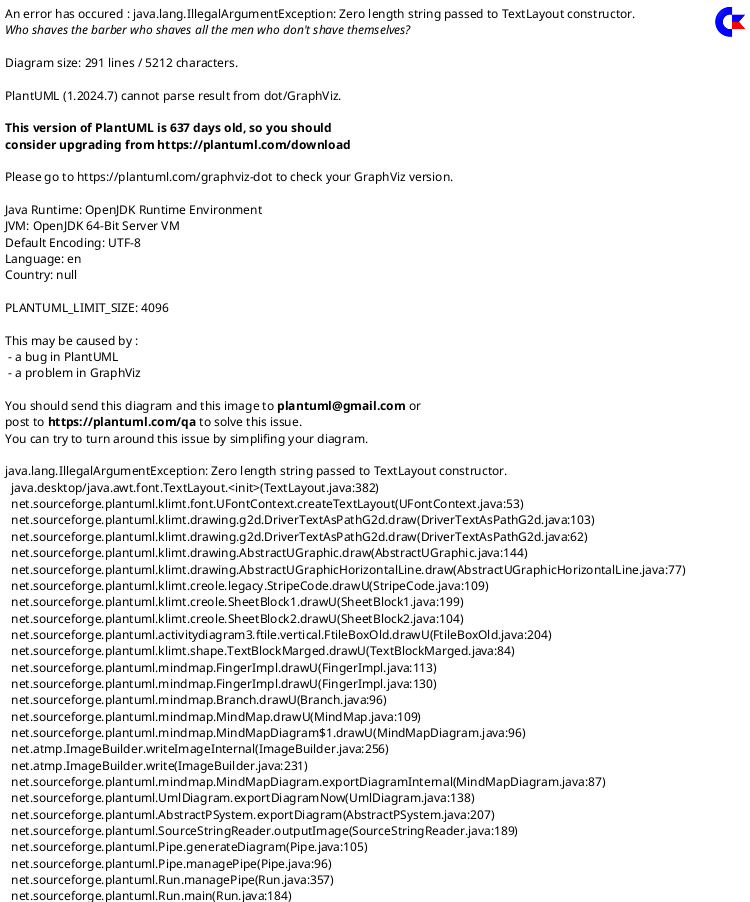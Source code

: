 @startmindmap
scale max 850 width
* Substrate Tutorials
**:Get started [[#get-started jump]]
<code>

开始接触Substrate基础内容
</code>;
*** Build a local blockchain [[#build-a-local-blockchain jump]]
****:前置条件
<code>

1. 有良好的互联网连接并可以访问本地计算机上的 shell 终端。
2. 您相当(generally)熟悉软件开发并使用命令行界面。
3. 相当熟悉区块链和智能合约平台。
4. 你已经安装了 Rust 并按照安装中的描述设置了你的开发环境。
</code>;
****:目标内容
<code>

1. 下载链端模版和前端模版
- substrate-node-template
- substrate-front-end-template
2. 启动节点、启动前端查看
3. 在前端进行转账操作
</code>;
***:Simulate a network [[#simulate-a-network jump]]
<code>

本教程提供了有关如何使用一组认证
私有验证器启动私有区块链网络的基本介绍。

Substrate节点模板使用认证共识模型，
将块生产限制为授权账户轮换列表。
授权账户（认证机构）负责以循环方式创建区块。

在本教程中将通过使用两个预定义的帐户
作为认证机制，使节点能够生成块，
以此来了解权限共识模型在实践中的工作原理。

在这个模拟网络中，两个节点使用不同的
帐户和密钥启动，但在单台计算机上运行。
</code>;
****:前置条件
<code>

完成上一节课
1. 安装Rust和Rust工具链，为Substrate 开发配置了环境。
2. 已完成构建本地区块链并在本地安装Substrate节点模板。
3. 熟悉软件开发和使用命令行界面。
4. 熟悉区块链和智能合约平台。
</code>;
****:目标内容
<code>

1. 使用预定义的帐户启动区块链节点。
2. 了解用于启动节点的关键命令行选项。
3. 确定节点是否正在运行并产生块。
4. 将第二个节点连接到正在运行的网络。
5. 验证对等计算机(peer computers)产生并最终确定块。
</code>;
*** Add trusted nodes [[#add-trusted-nodes jump]]
****:前置条件
<code>

完成上一节课
</code>;
****:目标内容
<code>

1. 生成用作网络授权的密钥对。
2. 创建自定义链规范文件。
3. 启动一个私有的两节点区块链网络。
</code>;
*** Authorize specific nodes [[#authorize-specific-nodes jump]]
****:前置条件
<code>

1. 完成上一节课
2. 熟悉libp2p
</code>;
***** [[https://wiki.polkadot.network/docs/faq#networking libp2p]]
****:目标内容
<code>

1. 检查并编译节点模板。
2. 将节点授权托盘(pallet)添加到节点模板运行时。
3. 启动多个节点并授权新节点加入。
</code>;
*** monitor node metrics [[#monitor-node-metrics jump]]
****:前置条件
<code>

完成Build a local blockchain
完成Simulate a network
</code>;
****:目标内容
<code>

1. 安装 Prometheus 和 Grafana。
2. 配置 Prometheus 以捕获 Substrate 节点的时间序列。
3. 配置 Grafana 以可视化使用 Prometheus 端点收集的节点指标。
</code>;
*** Upgrade a running network [[#upgrade-a-running-network jump]]
****:前置条件
<code>

1. Build a local blockchain
2. 从 Add a pallet to the runtime 了解如何添加pallet
</code>;
****:目标内容
<code>

1. 使用 Sudo 托盘(sudo pallet)模拟链升级的治理(governance)。
2. 升级运行节点的运行时以包含新的托盘。
3. 为运行时安排升级。
</code>;
**:Work with pallets [[#work-with-pallets jump]]
<code>

通过示例介绍pallets的结构和相关使用
</code>;
*** Add a pallet to the runtime [[#add-a-pallet-to-the-runtime jump]]
****:前置条件
<code>

1. Build a local blockchain
</code>;
****:目标内容
<code>

1. 了解如何更新运行时依赖项以包含新托盘。
2. 了解如何配置特定于托盘(pallet-specific)的 Rust 特征(trait)。
3. 通过使用前端模板与新托盘交互来查看运行时的更改。
</code>;
*** Configure the contracts pallet [[#configure-the-contracts-pallet jump]]
****:前置条件
<code>

1. Build a local blockchain
</code>;
****:目标内容
<code>


</code>;
*** Use macros in a custom pallet [[#use-macros-in-a-custom-pallet jump]]
****:前置条件
<code>


1. Build a local blockchain
2. Simulate a network
3. 需要1～2h编译运行
</code>;
****:目标内容
<code>

1. 了解定制托盘的基本结构。
2. 查看 Rust 宏如何简化需要编写的代码的示例。
3. 启动一个包含自定义托盘的区块链节点。
4. 添加暴露存在证明托盘的前端代码。
</code>;
**:Develop smart contracts [[#develop-smart-contracts jump]]
<code>


</code>;
*** Prepare your first contract [[#prepare-your-first-contract jump]]
****:前置条件
<code>

</code>;
****:目标内容
<code>

1. 了解如何创建智能合约项目。
2. 使用ink!智能合约语言构建和测试智能合约。
3. 在本地 Substrate 节点上部署智能合约。
4. 通过浏览器与智能合约交互。
</code>;
*** Develop a smart contract [[#develop-a-smart-contract jump]]
****:前置条件
<code>

1. Prepare your first contract
</code>;
****:目标内容
<code>

1. 了解如何使用智能合约模板。
2. 使用智能合约存储简单值。
3. 使用智能合约增加和检索存储的值。
4. 向智能合约添加公共和私有功能。
</code>;
*** Use maps for storing values [[#use-maps-for-storing-values jump]]
****:前置条件
<code>

</code>;
****:目标内容
<code>


</code>;
*** Buid a token contract [[#build-a-token-contract jump]]
****:前置条件
<code>


1. Prepare your first contract
2. Develop a smart contract
</code>;
****:目标内容
<code>

1. 了解 ERC-20 标准中定义的基本属性和接口。
2. 创建符合 ERC-20 标准的代币。
3. 在合约之间转移代币。
4. 处理涉及批准或第三方的转移活动的路由。
5. 创建与令牌活动相关的事件。
</code>;
*** Troubleshoot smart contracts [[#troubleshoot-smart-contracts jump]]
** Connect with other chains [[#connect-with-other-chains jump]]
*** Start a local relay chain [[#start-a-local-relay-chain jump]]
****:前置条件
<code>

1. Build a local blockchain
2. Add trusted nodes
3. 了解波卡的架构
4. 了解平行链
</code>;
***** [[https://wiki.polkadot.network/docs/learn-architecture Atchitecture of Polkadot]]
***** [[https://wiki.polkadot.network/docs/learn-parachains Parachains]]
****:目标内容
<code>

1. 确认软件需求。
2. 设置平行链(para chain)构建环境。
3. 准备中继链(relay chain)规格。
4. 在本地启动中继链。
</code>;
*** Connect a local parachain [[#connect-a-local-parachain jump]]
****:前置条件
<code>

1. Start a local relay chain
2. 注意与1的波卡版本一致，比如： polkadot-v0.9.24
</code>;
**** [[https://github.com/substrate-developer-hub/substrate-parachain-template/tree/polkadot-v0.9.24 polkadot-v0.9.24/substrate-parachain-template]]
****:目标内容
<code>

1. 在中继链上为你的平行链注册一个 ParaID。
2. 在中继链上开始生产平行链。
</code>;
*** Connect to Rococo testnet [[#connect-to-rococo-testnet jump]]
****:前置条件
<code>

1. 回顾Add trusted nodes:
- 如何生成并修改链规范文件
- 如何生成和存储keys
2. Connect a local parachain
</code>;
****:目标内容
<code>
</code>;
*** Access EVM accounts [[#access-evm-accounts jump]]
****:前置条件
<code>

一、完成课程
1. Build a local blockchain
2. Add a pallet to the runtime
3. Use macros in a custom pallet
二、熟悉操作
1. 启动一个 Substrate 区块链节点。
2. 在运行时添加、移除和配置托盘。
3. 通过使用 Polkadot-JS 或其他前端连接到节点来提交交易。
三、掌握概念
1. 以太坊核心概念和术语
2. 以太坊虚拟机 (EVM) 基础知识
3. 去中心化应用程序和智能合约
4. 托盘设计原则
</code>;
****:目标内容
<code>
</code>;
@endmindmap
